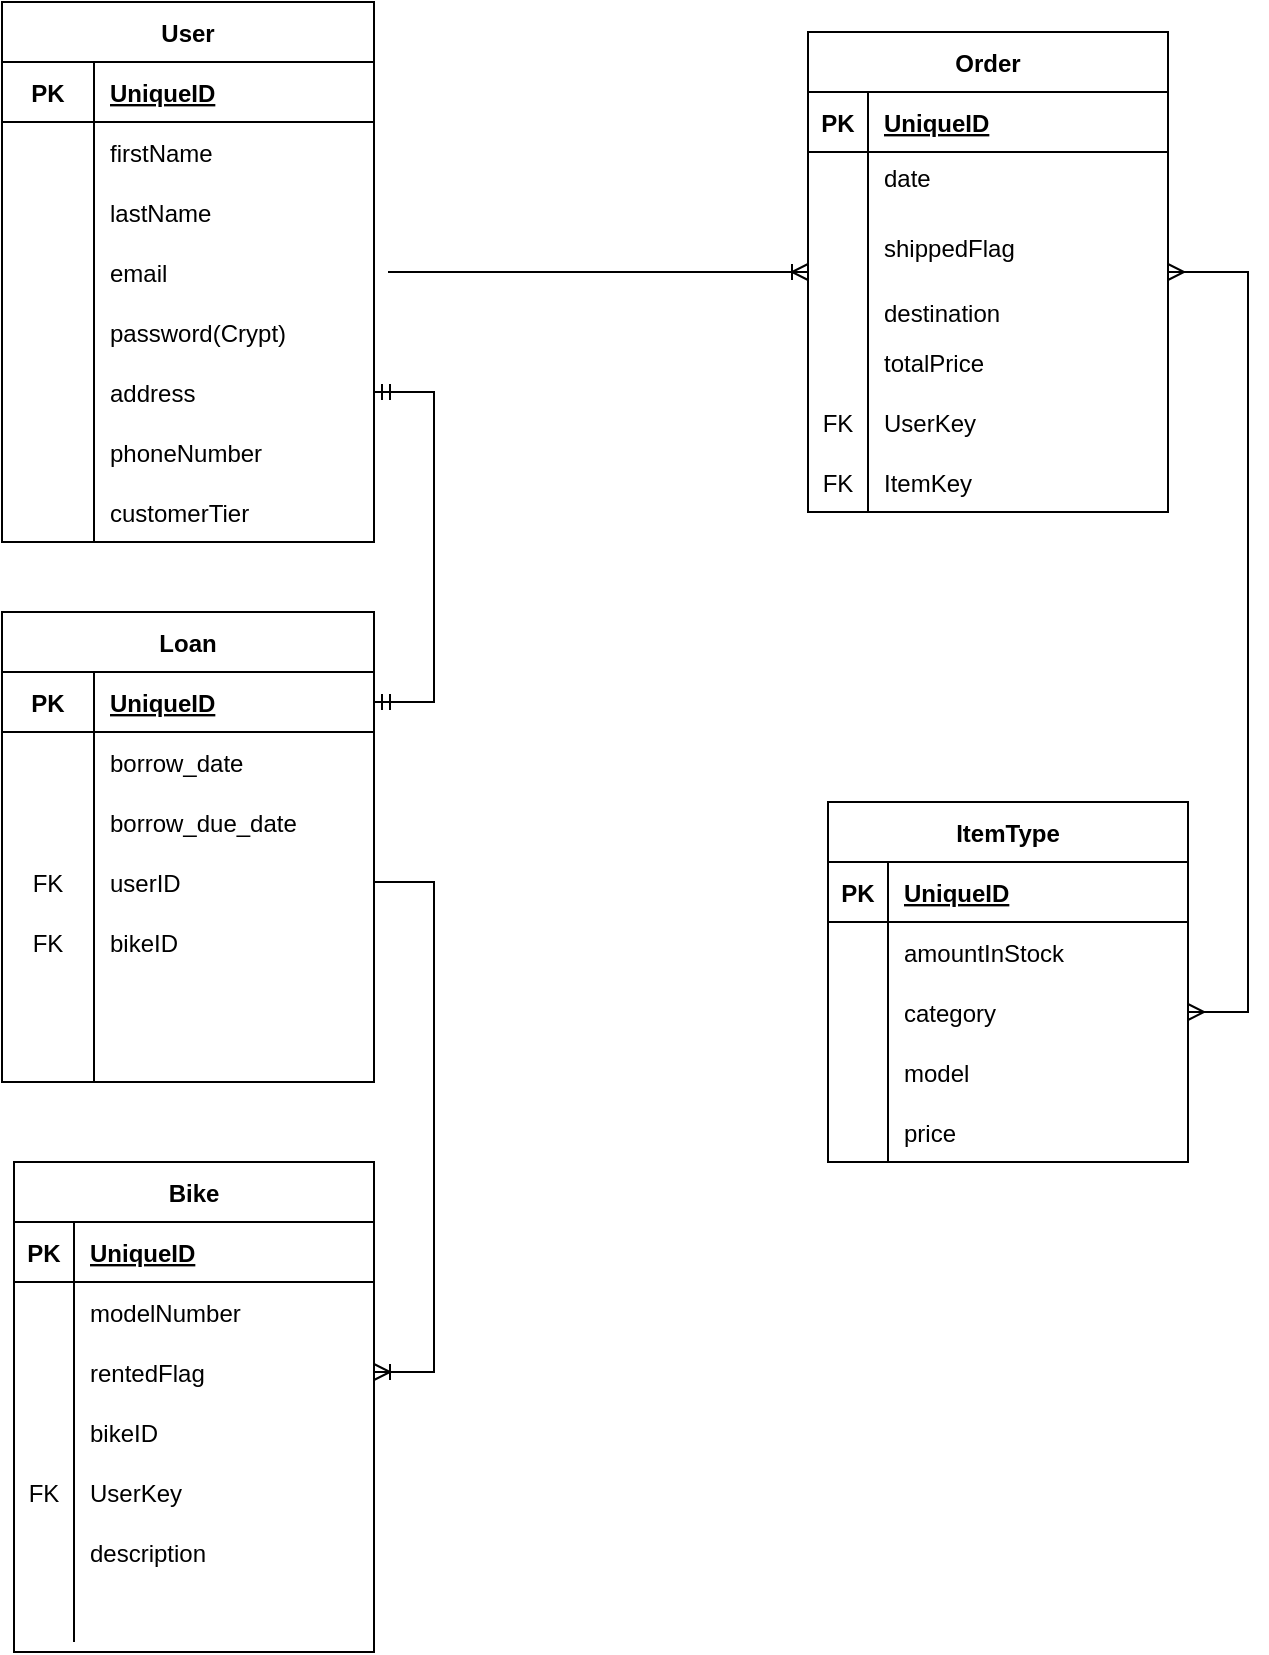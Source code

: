 <mxfile version="16.6.4" type="device"><diagram id="33WK5wye6txjiKUsfEw4" name="Page-1"><mxGraphModel dx="1422" dy="762" grid="1" gridSize="10" guides="1" tooltips="1" connect="1" arrows="1" fold="1" page="1" pageScale="1" pageWidth="827" pageHeight="1169" math="0" shadow="0"><root><mxCell id="0"/><mxCell id="1" parent="0"/><mxCell id="SazBtPD-QyZ3GOC0wFpc-6" value="User" style="shape=table;startSize=30;container=1;collapsible=1;childLayout=tableLayout;fixedRows=1;rowLines=0;fontStyle=1;align=center;resizeLast=1;" parent="1" vertex="1"><mxGeometry x="67" y="40" width="186" height="270" as="geometry"/></mxCell><mxCell id="SazBtPD-QyZ3GOC0wFpc-7" value="" style="shape=tableRow;horizontal=0;startSize=0;swimlaneHead=0;swimlaneBody=0;fillColor=none;collapsible=0;dropTarget=0;points=[[0,0.5],[1,0.5]];portConstraint=eastwest;top=0;left=0;right=0;bottom=1;" parent="SazBtPD-QyZ3GOC0wFpc-6" vertex="1"><mxGeometry y="30" width="186" height="30" as="geometry"/></mxCell><mxCell id="SazBtPD-QyZ3GOC0wFpc-8" value="PK" style="shape=partialRectangle;connectable=0;fillColor=none;top=0;left=0;bottom=0;right=0;fontStyle=1;overflow=hidden;" parent="SazBtPD-QyZ3GOC0wFpc-7" vertex="1"><mxGeometry width="46" height="30" as="geometry"><mxRectangle width="46" height="30" as="alternateBounds"/></mxGeometry></mxCell><mxCell id="SazBtPD-QyZ3GOC0wFpc-9" value="UniqueID" style="shape=partialRectangle;connectable=0;fillColor=none;top=0;left=0;bottom=0;right=0;align=left;spacingLeft=6;fontStyle=5;overflow=hidden;" parent="SazBtPD-QyZ3GOC0wFpc-7" vertex="1"><mxGeometry x="46" width="140" height="30" as="geometry"><mxRectangle width="140" height="30" as="alternateBounds"/></mxGeometry></mxCell><mxCell id="SazBtPD-QyZ3GOC0wFpc-10" value="" style="shape=tableRow;horizontal=0;startSize=0;swimlaneHead=0;swimlaneBody=0;fillColor=none;collapsible=0;dropTarget=0;points=[[0,0.5],[1,0.5]];portConstraint=eastwest;top=0;left=0;right=0;bottom=0;" parent="SazBtPD-QyZ3GOC0wFpc-6" vertex="1"><mxGeometry y="60" width="186" height="30" as="geometry"/></mxCell><mxCell id="SazBtPD-QyZ3GOC0wFpc-11" value="" style="shape=partialRectangle;connectable=0;fillColor=none;top=0;left=0;bottom=0;right=0;editable=1;overflow=hidden;" parent="SazBtPD-QyZ3GOC0wFpc-10" vertex="1"><mxGeometry width="46" height="30" as="geometry"><mxRectangle width="46" height="30" as="alternateBounds"/></mxGeometry></mxCell><mxCell id="SazBtPD-QyZ3GOC0wFpc-12" value="firstName" style="shape=partialRectangle;connectable=0;fillColor=none;top=0;left=0;bottom=0;right=0;align=left;spacingLeft=6;overflow=hidden;" parent="SazBtPD-QyZ3GOC0wFpc-10" vertex="1"><mxGeometry x="46" width="140" height="30" as="geometry"><mxRectangle width="140" height="30" as="alternateBounds"/></mxGeometry></mxCell><mxCell id="SazBtPD-QyZ3GOC0wFpc-122" value="" style="shape=tableRow;horizontal=0;startSize=0;swimlaneHead=0;swimlaneBody=0;fillColor=none;collapsible=0;dropTarget=0;points=[[0,0.5],[1,0.5]];portConstraint=eastwest;top=0;left=0;right=0;bottom=0;" parent="SazBtPD-QyZ3GOC0wFpc-6" vertex="1"><mxGeometry y="90" width="186" height="30" as="geometry"/></mxCell><mxCell id="SazBtPD-QyZ3GOC0wFpc-123" value="" style="shape=partialRectangle;connectable=0;fillColor=none;top=0;left=0;bottom=0;right=0;editable=1;overflow=hidden;" parent="SazBtPD-QyZ3GOC0wFpc-122" vertex="1"><mxGeometry width="46" height="30" as="geometry"><mxRectangle width="46" height="30" as="alternateBounds"/></mxGeometry></mxCell><mxCell id="SazBtPD-QyZ3GOC0wFpc-124" value="lastName" style="shape=partialRectangle;connectable=0;fillColor=none;top=0;left=0;bottom=0;right=0;align=left;spacingLeft=6;overflow=hidden;" parent="SazBtPD-QyZ3GOC0wFpc-122" vertex="1"><mxGeometry x="46" width="140" height="30" as="geometry"><mxRectangle width="140" height="30" as="alternateBounds"/></mxGeometry></mxCell><mxCell id="SazBtPD-QyZ3GOC0wFpc-126" value="" style="shape=tableRow;horizontal=0;startSize=0;swimlaneHead=0;swimlaneBody=0;fillColor=none;collapsible=0;dropTarget=0;points=[[0,0.5],[1,0.5]];portConstraint=eastwest;top=0;left=0;right=0;bottom=0;" parent="SazBtPD-QyZ3GOC0wFpc-6" vertex="1"><mxGeometry y="120" width="186" height="30" as="geometry"/></mxCell><mxCell id="SazBtPD-QyZ3GOC0wFpc-127" value="" style="shape=partialRectangle;connectable=0;fillColor=none;top=0;left=0;bottom=0;right=0;editable=1;overflow=hidden;" parent="SazBtPD-QyZ3GOC0wFpc-126" vertex="1"><mxGeometry width="46" height="30" as="geometry"><mxRectangle width="46" height="30" as="alternateBounds"/></mxGeometry></mxCell><mxCell id="SazBtPD-QyZ3GOC0wFpc-128" value="email" style="shape=partialRectangle;connectable=0;fillColor=none;top=0;left=0;bottom=0;right=0;align=left;spacingLeft=6;overflow=hidden;" parent="SazBtPD-QyZ3GOC0wFpc-126" vertex="1"><mxGeometry x="46" width="140" height="30" as="geometry"><mxRectangle width="140" height="30" as="alternateBounds"/></mxGeometry></mxCell><mxCell id="SazBtPD-QyZ3GOC0wFpc-130" value="" style="shape=tableRow;horizontal=0;startSize=0;swimlaneHead=0;swimlaneBody=0;fillColor=none;collapsible=0;dropTarget=0;points=[[0,0.5],[1,0.5]];portConstraint=eastwest;top=0;left=0;right=0;bottom=0;" parent="SazBtPD-QyZ3GOC0wFpc-6" vertex="1"><mxGeometry y="150" width="186" height="30" as="geometry"/></mxCell><mxCell id="SazBtPD-QyZ3GOC0wFpc-131" value="" style="shape=partialRectangle;connectable=0;fillColor=none;top=0;left=0;bottom=0;right=0;editable=1;overflow=hidden;" parent="SazBtPD-QyZ3GOC0wFpc-130" vertex="1"><mxGeometry width="46" height="30" as="geometry"><mxRectangle width="46" height="30" as="alternateBounds"/></mxGeometry></mxCell><mxCell id="SazBtPD-QyZ3GOC0wFpc-132" value="password(Crypt)" style="shape=partialRectangle;connectable=0;fillColor=none;top=0;left=0;bottom=0;right=0;align=left;spacingLeft=6;overflow=hidden;" parent="SazBtPD-QyZ3GOC0wFpc-130" vertex="1"><mxGeometry x="46" width="140" height="30" as="geometry"><mxRectangle width="140" height="30" as="alternateBounds"/></mxGeometry></mxCell><mxCell id="SazBtPD-QyZ3GOC0wFpc-134" value="" style="shape=tableRow;horizontal=0;startSize=0;swimlaneHead=0;swimlaneBody=0;fillColor=none;collapsible=0;dropTarget=0;points=[[0,0.5],[1,0.5]];portConstraint=eastwest;top=0;left=0;right=0;bottom=0;" parent="SazBtPD-QyZ3GOC0wFpc-6" vertex="1"><mxGeometry y="180" width="186" height="30" as="geometry"/></mxCell><mxCell id="SazBtPD-QyZ3GOC0wFpc-135" value="" style="shape=partialRectangle;connectable=0;fillColor=none;top=0;left=0;bottom=0;right=0;editable=1;overflow=hidden;" parent="SazBtPD-QyZ3GOC0wFpc-134" vertex="1"><mxGeometry width="46" height="30" as="geometry"><mxRectangle width="46" height="30" as="alternateBounds"/></mxGeometry></mxCell><mxCell id="SazBtPD-QyZ3GOC0wFpc-136" value="address" style="shape=partialRectangle;connectable=0;fillColor=none;top=0;left=0;bottom=0;right=0;align=left;spacingLeft=6;overflow=hidden;" parent="SazBtPD-QyZ3GOC0wFpc-134" vertex="1"><mxGeometry x="46" width="140" height="30" as="geometry"><mxRectangle width="140" height="30" as="alternateBounds"/></mxGeometry></mxCell><mxCell id="SazBtPD-QyZ3GOC0wFpc-138" value="" style="shape=tableRow;horizontal=0;startSize=0;swimlaneHead=0;swimlaneBody=0;fillColor=none;collapsible=0;dropTarget=0;points=[[0,0.5],[1,0.5]];portConstraint=eastwest;top=0;left=0;right=0;bottom=0;" parent="SazBtPD-QyZ3GOC0wFpc-6" vertex="1"><mxGeometry y="210" width="186" height="30" as="geometry"/></mxCell><mxCell id="SazBtPD-QyZ3GOC0wFpc-139" value="" style="shape=partialRectangle;connectable=0;fillColor=none;top=0;left=0;bottom=0;right=0;editable=1;overflow=hidden;" parent="SazBtPD-QyZ3GOC0wFpc-138" vertex="1"><mxGeometry width="46" height="30" as="geometry"><mxRectangle width="46" height="30" as="alternateBounds"/></mxGeometry></mxCell><mxCell id="SazBtPD-QyZ3GOC0wFpc-140" value="phoneNumber" style="shape=partialRectangle;connectable=0;fillColor=none;top=0;left=0;bottom=0;right=0;align=left;spacingLeft=6;overflow=hidden;" parent="SazBtPD-QyZ3GOC0wFpc-138" vertex="1"><mxGeometry x="46" width="140" height="30" as="geometry"><mxRectangle width="140" height="30" as="alternateBounds"/></mxGeometry></mxCell><mxCell id="SazBtPD-QyZ3GOC0wFpc-142" value="" style="shape=tableRow;horizontal=0;startSize=0;swimlaneHead=0;swimlaneBody=0;fillColor=none;collapsible=0;dropTarget=0;points=[[0,0.5],[1,0.5]];portConstraint=eastwest;top=0;left=0;right=0;bottom=0;" parent="SazBtPD-QyZ3GOC0wFpc-6" vertex="1"><mxGeometry y="240" width="186" height="30" as="geometry"/></mxCell><mxCell id="SazBtPD-QyZ3GOC0wFpc-143" value="" style="shape=partialRectangle;connectable=0;fillColor=none;top=0;left=0;bottom=0;right=0;editable=1;overflow=hidden;" parent="SazBtPD-QyZ3GOC0wFpc-142" vertex="1"><mxGeometry width="46" height="30" as="geometry"><mxRectangle width="46" height="30" as="alternateBounds"/></mxGeometry></mxCell><mxCell id="SazBtPD-QyZ3GOC0wFpc-144" value="customerTier" style="shape=partialRectangle;connectable=0;fillColor=none;top=0;left=0;bottom=0;right=0;align=left;spacingLeft=6;overflow=hidden;" parent="SazBtPD-QyZ3GOC0wFpc-142" vertex="1"><mxGeometry x="46" width="140" height="30" as="geometry"><mxRectangle width="140" height="30" as="alternateBounds"/></mxGeometry></mxCell><mxCell id="SazBtPD-QyZ3GOC0wFpc-20" value="" style="shape=tableRow;horizontal=0;startSize=0;swimlaneHead=0;swimlaneBody=0;fillColor=none;collapsible=0;dropTarget=0;points=[[0,0.5],[1,0.5]];portConstraint=eastwest;top=0;left=0;right=0;bottom=0;" parent="1" vertex="1"><mxGeometry x="321" y="250" width="186" height="40" as="geometry"/></mxCell><mxCell id="SazBtPD-QyZ3GOC0wFpc-21" value="" style="shape=partialRectangle;connectable=0;fillColor=none;top=0;left=0;bottom=0;right=0;editable=1;overflow=hidden;" parent="SazBtPD-QyZ3GOC0wFpc-20" vertex="1"><mxGeometry width="46" height="40" as="geometry"><mxRectangle width="46" height="40" as="alternateBounds"/></mxGeometry></mxCell><mxCell id="SazBtPD-QyZ3GOC0wFpc-28" value="Order" style="shape=table;startSize=30;container=1;collapsible=1;childLayout=tableLayout;fixedRows=1;rowLines=0;fontStyle=1;align=center;resizeLast=1;" parent="1" vertex="1"><mxGeometry x="470" y="55" width="180" height="240" as="geometry"/></mxCell><mxCell id="SazBtPD-QyZ3GOC0wFpc-29" value="" style="shape=tableRow;horizontal=0;startSize=0;swimlaneHead=0;swimlaneBody=0;fillColor=none;collapsible=0;dropTarget=0;points=[[0,0.5],[1,0.5]];portConstraint=eastwest;top=0;left=0;right=0;bottom=1;" parent="SazBtPD-QyZ3GOC0wFpc-28" vertex="1"><mxGeometry y="30" width="180" height="30" as="geometry"/></mxCell><mxCell id="SazBtPD-QyZ3GOC0wFpc-30" value="PK" style="shape=partialRectangle;connectable=0;fillColor=none;top=0;left=0;bottom=0;right=0;fontStyle=1;overflow=hidden;" parent="SazBtPD-QyZ3GOC0wFpc-29" vertex="1"><mxGeometry width="30" height="30" as="geometry"><mxRectangle width="30" height="30" as="alternateBounds"/></mxGeometry></mxCell><mxCell id="SazBtPD-QyZ3GOC0wFpc-31" value="UniqueID" style="shape=partialRectangle;connectable=0;fillColor=none;top=0;left=0;bottom=0;right=0;align=left;spacingLeft=6;fontStyle=5;overflow=hidden;" parent="SazBtPD-QyZ3GOC0wFpc-29" vertex="1"><mxGeometry x="30" width="150" height="30" as="geometry"><mxRectangle width="150" height="30" as="alternateBounds"/></mxGeometry></mxCell><mxCell id="SazBtPD-QyZ3GOC0wFpc-32" value="" style="shape=tableRow;horizontal=0;startSize=0;swimlaneHead=0;swimlaneBody=0;fillColor=none;collapsible=0;dropTarget=0;points=[[0,0.5],[1,0.5]];portConstraint=eastwest;top=0;left=0;right=0;bottom=0;" parent="SazBtPD-QyZ3GOC0wFpc-28" vertex="1"><mxGeometry y="60" width="180" height="25" as="geometry"/></mxCell><mxCell id="SazBtPD-QyZ3GOC0wFpc-33" value="" style="shape=partialRectangle;connectable=0;fillColor=none;top=0;left=0;bottom=0;right=0;editable=1;overflow=hidden;" parent="SazBtPD-QyZ3GOC0wFpc-32" vertex="1"><mxGeometry width="30" height="25" as="geometry"><mxRectangle width="30" height="25" as="alternateBounds"/></mxGeometry></mxCell><mxCell id="SazBtPD-QyZ3GOC0wFpc-34" value="date" style="shape=partialRectangle;connectable=0;fillColor=none;top=0;left=0;bottom=0;right=0;align=left;spacingLeft=6;overflow=hidden;" parent="SazBtPD-QyZ3GOC0wFpc-32" vertex="1"><mxGeometry x="30" width="150" height="25" as="geometry"><mxRectangle width="150" height="25" as="alternateBounds"/></mxGeometry></mxCell><mxCell id="SazBtPD-QyZ3GOC0wFpc-35" value="" style="shape=tableRow;horizontal=0;startSize=0;swimlaneHead=0;swimlaneBody=0;fillColor=none;collapsible=0;dropTarget=0;points=[[0,0.5],[1,0.5]];portConstraint=eastwest;top=0;left=0;right=0;bottom=0;" parent="SazBtPD-QyZ3GOC0wFpc-28" vertex="1"><mxGeometry y="85" width="180" height="45" as="geometry"/></mxCell><mxCell id="SazBtPD-QyZ3GOC0wFpc-36" value="" style="shape=partialRectangle;connectable=0;fillColor=none;top=0;left=0;bottom=0;right=0;editable=1;overflow=hidden;" parent="SazBtPD-QyZ3GOC0wFpc-35" vertex="1"><mxGeometry width="30" height="45" as="geometry"><mxRectangle width="30" height="45" as="alternateBounds"/></mxGeometry></mxCell><mxCell id="SazBtPD-QyZ3GOC0wFpc-37" value="shippedFlag" style="shape=partialRectangle;connectable=0;fillColor=none;top=0;left=0;bottom=0;right=0;align=left;spacingLeft=6;overflow=hidden;" parent="SazBtPD-QyZ3GOC0wFpc-35" vertex="1"><mxGeometry x="30" width="150" height="45" as="geometry"><mxRectangle width="150" height="45" as="alternateBounds"/></mxGeometry></mxCell><mxCell id="SazBtPD-QyZ3GOC0wFpc-38" value="" style="shape=tableRow;horizontal=0;startSize=0;swimlaneHead=0;swimlaneBody=0;fillColor=none;collapsible=0;dropTarget=0;points=[[0,0.5],[1,0.5]];portConstraint=eastwest;top=0;left=0;right=0;bottom=0;" parent="SazBtPD-QyZ3GOC0wFpc-28" vertex="1"><mxGeometry y="130" width="180" height="20" as="geometry"/></mxCell><mxCell id="SazBtPD-QyZ3GOC0wFpc-39" value="" style="shape=partialRectangle;connectable=0;fillColor=none;top=0;left=0;bottom=0;right=0;editable=1;overflow=hidden;" parent="SazBtPD-QyZ3GOC0wFpc-38" vertex="1"><mxGeometry width="30" height="20" as="geometry"><mxRectangle width="30" height="20" as="alternateBounds"/></mxGeometry></mxCell><mxCell id="SazBtPD-QyZ3GOC0wFpc-40" value="destination" style="shape=partialRectangle;connectable=0;fillColor=none;top=0;left=0;bottom=0;right=0;align=left;spacingLeft=6;overflow=hidden;" parent="SazBtPD-QyZ3GOC0wFpc-38" vertex="1"><mxGeometry x="30" width="150" height="20" as="geometry"><mxRectangle width="150" height="20" as="alternateBounds"/></mxGeometry></mxCell><mxCell id="SazBtPD-QyZ3GOC0wFpc-90" value="" style="shape=tableRow;horizontal=0;startSize=0;swimlaneHead=0;swimlaneBody=0;fillColor=none;collapsible=0;dropTarget=0;points=[[0,0.5],[1,0.5]];portConstraint=eastwest;top=0;left=0;right=0;bottom=0;" parent="SazBtPD-QyZ3GOC0wFpc-28" vertex="1"><mxGeometry y="150" width="180" height="30" as="geometry"/></mxCell><mxCell id="SazBtPD-QyZ3GOC0wFpc-91" value="" style="shape=partialRectangle;connectable=0;fillColor=none;top=0;left=0;bottom=0;right=0;editable=1;overflow=hidden;" parent="SazBtPD-QyZ3GOC0wFpc-90" vertex="1"><mxGeometry width="30" height="30" as="geometry"><mxRectangle width="30" height="30" as="alternateBounds"/></mxGeometry></mxCell><mxCell id="SazBtPD-QyZ3GOC0wFpc-92" value="totalPrice" style="shape=partialRectangle;connectable=0;fillColor=none;top=0;left=0;bottom=0;right=0;align=left;spacingLeft=6;overflow=hidden;" parent="SazBtPD-QyZ3GOC0wFpc-90" vertex="1"><mxGeometry x="30" width="150" height="30" as="geometry"><mxRectangle width="150" height="30" as="alternateBounds"/></mxGeometry></mxCell><mxCell id="SazBtPD-QyZ3GOC0wFpc-98" value="" style="shape=tableRow;horizontal=0;startSize=0;swimlaneHead=0;swimlaneBody=0;fillColor=none;collapsible=0;dropTarget=0;points=[[0,0.5],[1,0.5]];portConstraint=eastwest;top=0;left=0;right=0;bottom=0;" parent="SazBtPD-QyZ3GOC0wFpc-28" vertex="1"><mxGeometry y="180" width="180" height="30" as="geometry"/></mxCell><mxCell id="SazBtPD-QyZ3GOC0wFpc-99" value="FK" style="shape=partialRectangle;connectable=0;fillColor=none;top=0;left=0;bottom=0;right=0;fontStyle=0;overflow=hidden;" parent="SazBtPD-QyZ3GOC0wFpc-98" vertex="1"><mxGeometry width="30" height="30" as="geometry"><mxRectangle width="30" height="30" as="alternateBounds"/></mxGeometry></mxCell><mxCell id="SazBtPD-QyZ3GOC0wFpc-100" value="UserKey" style="shape=partialRectangle;connectable=0;fillColor=none;top=0;left=0;bottom=0;right=0;align=left;spacingLeft=6;fontStyle=0;overflow=hidden;" parent="SazBtPD-QyZ3GOC0wFpc-98" vertex="1"><mxGeometry x="30" width="150" height="30" as="geometry"><mxRectangle width="150" height="30" as="alternateBounds"/></mxGeometry></mxCell><mxCell id="SazBtPD-QyZ3GOC0wFpc-102" value="" style="shape=tableRow;horizontal=0;startSize=0;swimlaneHead=0;swimlaneBody=0;fillColor=none;collapsible=0;dropTarget=0;points=[[0,0.5],[1,0.5]];portConstraint=eastwest;top=0;left=0;right=0;bottom=0;" parent="SazBtPD-QyZ3GOC0wFpc-28" vertex="1"><mxGeometry y="210" width="180" height="30" as="geometry"/></mxCell><mxCell id="SazBtPD-QyZ3GOC0wFpc-103" value="FK" style="shape=partialRectangle;connectable=0;fillColor=none;top=0;left=0;bottom=0;right=0;fontStyle=0;overflow=hidden;" parent="SazBtPD-QyZ3GOC0wFpc-102" vertex="1"><mxGeometry width="30" height="30" as="geometry"><mxRectangle width="30" height="30" as="alternateBounds"/></mxGeometry></mxCell><mxCell id="SazBtPD-QyZ3GOC0wFpc-104" value="ItemKey" style="shape=partialRectangle;connectable=0;fillColor=none;top=0;left=0;bottom=0;right=0;align=left;spacingLeft=6;fontStyle=0;overflow=hidden;" parent="SazBtPD-QyZ3GOC0wFpc-102" vertex="1"><mxGeometry x="30" width="150" height="30" as="geometry"><mxRectangle width="150" height="30" as="alternateBounds"/></mxGeometry></mxCell><mxCell id="SazBtPD-QyZ3GOC0wFpc-41" value="Bike" style="shape=table;startSize=30;container=1;collapsible=1;childLayout=tableLayout;fixedRows=1;rowLines=0;fontStyle=1;align=center;resizeLast=1;" parent="1" vertex="1"><mxGeometry x="73" y="620" width="180" height="245" as="geometry"/></mxCell><mxCell id="SazBtPD-QyZ3GOC0wFpc-42" value="" style="shape=tableRow;horizontal=0;startSize=0;swimlaneHead=0;swimlaneBody=0;fillColor=none;collapsible=0;dropTarget=0;points=[[0,0.5],[1,0.5]];portConstraint=eastwest;top=0;left=0;right=0;bottom=1;" parent="SazBtPD-QyZ3GOC0wFpc-41" vertex="1"><mxGeometry y="30" width="180" height="30" as="geometry"/></mxCell><mxCell id="SazBtPD-QyZ3GOC0wFpc-43" value="PK" style="shape=partialRectangle;connectable=0;fillColor=none;top=0;left=0;bottom=0;right=0;fontStyle=1;overflow=hidden;" parent="SazBtPD-QyZ3GOC0wFpc-42" vertex="1"><mxGeometry width="30" height="30" as="geometry"><mxRectangle width="30" height="30" as="alternateBounds"/></mxGeometry></mxCell><mxCell id="SazBtPD-QyZ3GOC0wFpc-44" value="UniqueID" style="shape=partialRectangle;connectable=0;fillColor=none;top=0;left=0;bottom=0;right=0;align=left;spacingLeft=6;fontStyle=5;overflow=hidden;" parent="SazBtPD-QyZ3GOC0wFpc-42" vertex="1"><mxGeometry x="30" width="150" height="30" as="geometry"><mxRectangle width="150" height="30" as="alternateBounds"/></mxGeometry></mxCell><mxCell id="SazBtPD-QyZ3GOC0wFpc-45" value="" style="shape=tableRow;horizontal=0;startSize=0;swimlaneHead=0;swimlaneBody=0;fillColor=none;collapsible=0;dropTarget=0;points=[[0,0.5],[1,0.5]];portConstraint=eastwest;top=0;left=0;right=0;bottom=0;" parent="SazBtPD-QyZ3GOC0wFpc-41" vertex="1"><mxGeometry y="60" width="180" height="30" as="geometry"/></mxCell><mxCell id="SazBtPD-QyZ3GOC0wFpc-46" value="" style="shape=partialRectangle;connectable=0;fillColor=none;top=0;left=0;bottom=0;right=0;editable=1;overflow=hidden;" parent="SazBtPD-QyZ3GOC0wFpc-45" vertex="1"><mxGeometry width="30" height="30" as="geometry"><mxRectangle width="30" height="30" as="alternateBounds"/></mxGeometry></mxCell><mxCell id="SazBtPD-QyZ3GOC0wFpc-47" value="modelNumber" style="shape=partialRectangle;connectable=0;fillColor=none;top=0;left=0;bottom=0;right=0;align=left;spacingLeft=6;overflow=hidden;" parent="SazBtPD-QyZ3GOC0wFpc-45" vertex="1"><mxGeometry x="30" width="150" height="30" as="geometry"><mxRectangle width="150" height="30" as="alternateBounds"/></mxGeometry></mxCell><mxCell id="SazBtPD-QyZ3GOC0wFpc-48" value="" style="shape=tableRow;horizontal=0;startSize=0;swimlaneHead=0;swimlaneBody=0;fillColor=none;collapsible=0;dropTarget=0;points=[[0,0.5],[1,0.5]];portConstraint=eastwest;top=0;left=0;right=0;bottom=0;" parent="SazBtPD-QyZ3GOC0wFpc-41" vertex="1"><mxGeometry y="90" width="180" height="30" as="geometry"/></mxCell><mxCell id="SazBtPD-QyZ3GOC0wFpc-49" value="" style="shape=partialRectangle;connectable=0;fillColor=none;top=0;left=0;bottom=0;right=0;editable=1;overflow=hidden;" parent="SazBtPD-QyZ3GOC0wFpc-48" vertex="1"><mxGeometry width="30" height="30" as="geometry"><mxRectangle width="30" height="30" as="alternateBounds"/></mxGeometry></mxCell><mxCell id="SazBtPD-QyZ3GOC0wFpc-50" value="rentedFlag" style="shape=partialRectangle;connectable=0;fillColor=none;top=0;left=0;bottom=0;right=0;align=left;spacingLeft=6;overflow=hidden;" parent="SazBtPD-QyZ3GOC0wFpc-48" vertex="1"><mxGeometry x="30" width="150" height="30" as="geometry"><mxRectangle width="150" height="30" as="alternateBounds"/></mxGeometry></mxCell><mxCell id="SazBtPD-QyZ3GOC0wFpc-118" value="" style="shape=tableRow;horizontal=0;startSize=0;swimlaneHead=0;swimlaneBody=0;fillColor=none;collapsible=0;dropTarget=0;points=[[0,0.5],[1,0.5]];portConstraint=eastwest;top=0;left=0;right=0;bottom=0;" parent="SazBtPD-QyZ3GOC0wFpc-41" vertex="1"><mxGeometry y="120" width="180" height="30" as="geometry"/></mxCell><mxCell id="SazBtPD-QyZ3GOC0wFpc-119" value="" style="shape=partialRectangle;connectable=0;fillColor=none;top=0;left=0;bottom=0;right=0;editable=1;overflow=hidden;" parent="SazBtPD-QyZ3GOC0wFpc-118" vertex="1"><mxGeometry width="30" height="30" as="geometry"><mxRectangle width="30" height="30" as="alternateBounds"/></mxGeometry></mxCell><mxCell id="SazBtPD-QyZ3GOC0wFpc-120" value="bikeID" style="shape=partialRectangle;connectable=0;fillColor=none;top=0;left=0;bottom=0;right=0;align=left;spacingLeft=6;overflow=hidden;" parent="SazBtPD-QyZ3GOC0wFpc-118" vertex="1"><mxGeometry x="30" width="150" height="30" as="geometry"><mxRectangle width="150" height="30" as="alternateBounds"/></mxGeometry></mxCell><mxCell id="SazBtPD-QyZ3GOC0wFpc-110" value="" style="shape=tableRow;horizontal=0;startSize=0;swimlaneHead=0;swimlaneBody=0;fillColor=none;collapsible=0;dropTarget=0;points=[[0,0.5],[1,0.5]];portConstraint=eastwest;top=0;left=0;right=0;bottom=0;" parent="SazBtPD-QyZ3GOC0wFpc-41" vertex="1"><mxGeometry y="150" width="180" height="30" as="geometry"/></mxCell><mxCell id="SazBtPD-QyZ3GOC0wFpc-111" value="FK" style="shape=partialRectangle;connectable=0;fillColor=none;top=0;left=0;bottom=0;right=0;fontStyle=0;overflow=hidden;" parent="SazBtPD-QyZ3GOC0wFpc-110" vertex="1"><mxGeometry width="30" height="30" as="geometry"><mxRectangle width="30" height="30" as="alternateBounds"/></mxGeometry></mxCell><mxCell id="SazBtPD-QyZ3GOC0wFpc-112" value="UserKey" style="shape=partialRectangle;connectable=0;fillColor=none;top=0;left=0;bottom=0;right=0;align=left;spacingLeft=6;fontStyle=0;overflow=hidden;" parent="SazBtPD-QyZ3GOC0wFpc-110" vertex="1"><mxGeometry x="30" width="150" height="30" as="geometry"><mxRectangle width="150" height="30" as="alternateBounds"/></mxGeometry></mxCell><mxCell id="SazBtPD-QyZ3GOC0wFpc-51" value="" style="shape=tableRow;horizontal=0;startSize=0;swimlaneHead=0;swimlaneBody=0;fillColor=none;collapsible=0;dropTarget=0;points=[[0,0.5],[1,0.5]];portConstraint=eastwest;top=0;left=0;right=0;bottom=0;" parent="SazBtPD-QyZ3GOC0wFpc-41" vertex="1"><mxGeometry y="180" width="180" height="30" as="geometry"/></mxCell><mxCell id="SazBtPD-QyZ3GOC0wFpc-52" value="" style="shape=partialRectangle;connectable=0;fillColor=none;top=0;left=0;bottom=0;right=0;editable=1;overflow=hidden;" parent="SazBtPD-QyZ3GOC0wFpc-51" vertex="1"><mxGeometry width="30" height="30" as="geometry"><mxRectangle width="30" height="30" as="alternateBounds"/></mxGeometry></mxCell><mxCell id="SazBtPD-QyZ3GOC0wFpc-53" value="description" style="shape=partialRectangle;connectable=0;fillColor=none;top=0;left=0;bottom=0;right=0;align=left;spacingLeft=6;overflow=hidden;" parent="SazBtPD-QyZ3GOC0wFpc-51" vertex="1"><mxGeometry x="30" width="150" height="30" as="geometry"><mxRectangle width="150" height="30" as="alternateBounds"/></mxGeometry></mxCell><mxCell id="SazBtPD-QyZ3GOC0wFpc-106" value="" style="shape=tableRow;horizontal=0;startSize=0;swimlaneHead=0;swimlaneBody=0;fillColor=none;collapsible=0;dropTarget=0;points=[[0,0.5],[1,0.5]];portConstraint=eastwest;top=0;left=0;right=0;bottom=0;" parent="SazBtPD-QyZ3GOC0wFpc-41" vertex="1"><mxGeometry y="210" width="180" height="30" as="geometry"/></mxCell><mxCell id="SazBtPD-QyZ3GOC0wFpc-107" value="" style="shape=partialRectangle;connectable=0;fillColor=none;top=0;left=0;bottom=0;right=0;editable=1;overflow=hidden;" parent="SazBtPD-QyZ3GOC0wFpc-106" vertex="1"><mxGeometry width="30" height="30" as="geometry"><mxRectangle width="30" height="30" as="alternateBounds"/></mxGeometry></mxCell><mxCell id="SazBtPD-QyZ3GOC0wFpc-108" value="" style="shape=partialRectangle;connectable=0;fillColor=none;top=0;left=0;bottom=0;right=0;align=left;spacingLeft=6;overflow=hidden;" parent="SazBtPD-QyZ3GOC0wFpc-106" vertex="1"><mxGeometry x="30" width="150" height="30" as="geometry"><mxRectangle width="150" height="30" as="alternateBounds"/></mxGeometry></mxCell><mxCell id="SazBtPD-QyZ3GOC0wFpc-54" value="ItemType" style="shape=table;startSize=30;container=1;collapsible=1;childLayout=tableLayout;fixedRows=1;rowLines=0;fontStyle=1;align=center;resizeLast=1;" parent="1" vertex="1"><mxGeometry x="480" y="440" width="180" height="180" as="geometry"/></mxCell><mxCell id="SazBtPD-QyZ3GOC0wFpc-55" value="" style="shape=tableRow;horizontal=0;startSize=0;swimlaneHead=0;swimlaneBody=0;fillColor=none;collapsible=0;dropTarget=0;points=[[0,0.5],[1,0.5]];portConstraint=eastwest;top=0;left=0;right=0;bottom=1;" parent="SazBtPD-QyZ3GOC0wFpc-54" vertex="1"><mxGeometry y="30" width="180" height="30" as="geometry"/></mxCell><mxCell id="SazBtPD-QyZ3GOC0wFpc-56" value="PK" style="shape=partialRectangle;connectable=0;fillColor=none;top=0;left=0;bottom=0;right=0;fontStyle=1;overflow=hidden;" parent="SazBtPD-QyZ3GOC0wFpc-55" vertex="1"><mxGeometry width="30" height="30" as="geometry"><mxRectangle width="30" height="30" as="alternateBounds"/></mxGeometry></mxCell><mxCell id="SazBtPD-QyZ3GOC0wFpc-57" value="UniqueID" style="shape=partialRectangle;connectable=0;fillColor=none;top=0;left=0;bottom=0;right=0;align=left;spacingLeft=6;fontStyle=5;overflow=hidden;" parent="SazBtPD-QyZ3GOC0wFpc-55" vertex="1"><mxGeometry x="30" width="150" height="30" as="geometry"><mxRectangle width="150" height="30" as="alternateBounds"/></mxGeometry></mxCell><mxCell id="SazBtPD-QyZ3GOC0wFpc-58" value="" style="shape=tableRow;horizontal=0;startSize=0;swimlaneHead=0;swimlaneBody=0;fillColor=none;collapsible=0;dropTarget=0;points=[[0,0.5],[1,0.5]];portConstraint=eastwest;top=0;left=0;right=0;bottom=0;" parent="SazBtPD-QyZ3GOC0wFpc-54" vertex="1"><mxGeometry y="60" width="180" height="30" as="geometry"/></mxCell><mxCell id="SazBtPD-QyZ3GOC0wFpc-59" value="" style="shape=partialRectangle;connectable=0;fillColor=none;top=0;left=0;bottom=0;right=0;editable=1;overflow=hidden;" parent="SazBtPD-QyZ3GOC0wFpc-58" vertex="1"><mxGeometry width="30" height="30" as="geometry"><mxRectangle width="30" height="30" as="alternateBounds"/></mxGeometry></mxCell><mxCell id="SazBtPD-QyZ3GOC0wFpc-60" value="amountInStock" style="shape=partialRectangle;connectable=0;fillColor=none;top=0;left=0;bottom=0;right=0;align=left;spacingLeft=6;overflow=hidden;" parent="SazBtPD-QyZ3GOC0wFpc-58" vertex="1"><mxGeometry x="30" width="150" height="30" as="geometry"><mxRectangle width="150" height="30" as="alternateBounds"/></mxGeometry></mxCell><mxCell id="SazBtPD-QyZ3GOC0wFpc-61" value="" style="shape=tableRow;horizontal=0;startSize=0;swimlaneHead=0;swimlaneBody=0;fillColor=none;collapsible=0;dropTarget=0;points=[[0,0.5],[1,0.5]];portConstraint=eastwest;top=0;left=0;right=0;bottom=0;" parent="SazBtPD-QyZ3GOC0wFpc-54" vertex="1"><mxGeometry y="90" width="180" height="30" as="geometry"/></mxCell><mxCell id="SazBtPD-QyZ3GOC0wFpc-62" value="" style="shape=partialRectangle;connectable=0;fillColor=none;top=0;left=0;bottom=0;right=0;editable=1;overflow=hidden;" parent="SazBtPD-QyZ3GOC0wFpc-61" vertex="1"><mxGeometry width="30" height="30" as="geometry"><mxRectangle width="30" height="30" as="alternateBounds"/></mxGeometry></mxCell><mxCell id="SazBtPD-QyZ3GOC0wFpc-63" value="category" style="shape=partialRectangle;connectable=0;fillColor=none;top=0;left=0;bottom=0;right=0;align=left;spacingLeft=6;overflow=hidden;" parent="SazBtPD-QyZ3GOC0wFpc-61" vertex="1"><mxGeometry x="30" width="150" height="30" as="geometry"><mxRectangle width="150" height="30" as="alternateBounds"/></mxGeometry></mxCell><mxCell id="SazBtPD-QyZ3GOC0wFpc-64" value="" style="shape=tableRow;horizontal=0;startSize=0;swimlaneHead=0;swimlaneBody=0;fillColor=none;collapsible=0;dropTarget=0;points=[[0,0.5],[1,0.5]];portConstraint=eastwest;top=0;left=0;right=0;bottom=0;" parent="SazBtPD-QyZ3GOC0wFpc-54" vertex="1"><mxGeometry y="120" width="180" height="30" as="geometry"/></mxCell><mxCell id="SazBtPD-QyZ3GOC0wFpc-65" value="" style="shape=partialRectangle;connectable=0;fillColor=none;top=0;left=0;bottom=0;right=0;editable=1;overflow=hidden;" parent="SazBtPD-QyZ3GOC0wFpc-64" vertex="1"><mxGeometry width="30" height="30" as="geometry"><mxRectangle width="30" height="30" as="alternateBounds"/></mxGeometry></mxCell><mxCell id="SazBtPD-QyZ3GOC0wFpc-66" value="model" style="shape=partialRectangle;connectable=0;fillColor=none;top=0;left=0;bottom=0;right=0;align=left;spacingLeft=6;overflow=hidden;" parent="SazBtPD-QyZ3GOC0wFpc-64" vertex="1"><mxGeometry x="30" width="150" height="30" as="geometry"><mxRectangle width="150" height="30" as="alternateBounds"/></mxGeometry></mxCell><mxCell id="SazBtPD-QyZ3GOC0wFpc-94" value="" style="shape=tableRow;horizontal=0;startSize=0;swimlaneHead=0;swimlaneBody=0;fillColor=none;collapsible=0;dropTarget=0;points=[[0,0.5],[1,0.5]];portConstraint=eastwest;top=0;left=0;right=0;bottom=0;" parent="SazBtPD-QyZ3GOC0wFpc-54" vertex="1"><mxGeometry y="150" width="180" height="30" as="geometry"/></mxCell><mxCell id="SazBtPD-QyZ3GOC0wFpc-95" value="" style="shape=partialRectangle;connectable=0;fillColor=none;top=0;left=0;bottom=0;right=0;editable=1;overflow=hidden;" parent="SazBtPD-QyZ3GOC0wFpc-94" vertex="1"><mxGeometry width="30" height="30" as="geometry"><mxRectangle width="30" height="30" as="alternateBounds"/></mxGeometry></mxCell><mxCell id="SazBtPD-QyZ3GOC0wFpc-96" value="price" style="shape=partialRectangle;connectable=0;fillColor=none;top=0;left=0;bottom=0;right=0;align=left;spacingLeft=6;overflow=hidden;" parent="SazBtPD-QyZ3GOC0wFpc-94" vertex="1"><mxGeometry x="30" width="150" height="30" as="geometry"><mxRectangle width="150" height="30" as="alternateBounds"/></mxGeometry></mxCell><mxCell id="SazBtPD-QyZ3GOC0wFpc-146" value="" style="edgeStyle=entityRelationEdgeStyle;fontSize=12;html=1;endArrow=ERmany;startArrow=ERmany;rounded=0;" parent="1" target="SazBtPD-QyZ3GOC0wFpc-28" edge="1"><mxGeometry width="100" height="100" relative="1" as="geometry"><mxPoint x="660" y="545" as="sourcePoint"/><mxPoint x="590" y="320" as="targetPoint"/></mxGeometry></mxCell><mxCell id="SazBtPD-QyZ3GOC0wFpc-147" value="" style="edgeStyle=entityRelationEdgeStyle;fontSize=12;html=1;endArrow=ERoneToMany;rounded=0;" parent="1" target="SazBtPD-QyZ3GOC0wFpc-28" edge="1"><mxGeometry width="100" height="100" relative="1" as="geometry"><mxPoint x="260" y="175" as="sourcePoint"/><mxPoint x="413" y="130" as="targetPoint"/></mxGeometry></mxCell><mxCell id="SazBtPD-QyZ3GOC0wFpc-148" value="" style="edgeStyle=entityRelationEdgeStyle;fontSize=12;html=1;endArrow=ERmandOne;startArrow=ERmandOne;rounded=0;exitX=1;exitY=0.5;exitDx=0;exitDy=0;" parent="1" source="ZfqAwRX-lscupAH1HJqc-8" target="SazBtPD-QyZ3GOC0wFpc-134" edge="1"><mxGeometry width="100" height="100" relative="1" as="geometry"><mxPoint x="110" y="420" as="sourcePoint"/><mxPoint x="310" y="270" as="targetPoint"/></mxGeometry></mxCell><mxCell id="ZfqAwRX-lscupAH1HJqc-7" value="Loan" style="shape=table;startSize=30;container=1;collapsible=1;childLayout=tableLayout;fixedRows=1;rowLines=0;fontStyle=1;align=center;resizeLast=1;" vertex="1" parent="1"><mxGeometry x="67" y="345" width="186" height="235" as="geometry"/></mxCell><mxCell id="ZfqAwRX-lscupAH1HJqc-8" value="" style="shape=tableRow;horizontal=0;startSize=0;swimlaneHead=0;swimlaneBody=0;fillColor=none;collapsible=0;dropTarget=0;points=[[0,0.5],[1,0.5]];portConstraint=eastwest;top=0;left=0;right=0;bottom=1;" vertex="1" parent="ZfqAwRX-lscupAH1HJqc-7"><mxGeometry y="30" width="186" height="30" as="geometry"/></mxCell><mxCell id="ZfqAwRX-lscupAH1HJqc-9" value="PK" style="shape=partialRectangle;connectable=0;fillColor=none;top=0;left=0;bottom=0;right=0;fontStyle=1;overflow=hidden;" vertex="1" parent="ZfqAwRX-lscupAH1HJqc-8"><mxGeometry width="46" height="30" as="geometry"><mxRectangle width="46" height="30" as="alternateBounds"/></mxGeometry></mxCell><mxCell id="ZfqAwRX-lscupAH1HJqc-10" value="UniqueID" style="shape=partialRectangle;connectable=0;fillColor=none;top=0;left=0;bottom=0;right=0;align=left;spacingLeft=6;fontStyle=5;overflow=hidden;" vertex="1" parent="ZfqAwRX-lscupAH1HJqc-8"><mxGeometry x="46" width="140" height="30" as="geometry"><mxRectangle width="140" height="30" as="alternateBounds"/></mxGeometry></mxCell><mxCell id="ZfqAwRX-lscupAH1HJqc-11" value="" style="shape=tableRow;horizontal=0;startSize=0;swimlaneHead=0;swimlaneBody=0;fillColor=none;collapsible=0;dropTarget=0;points=[[0,0.5],[1,0.5]];portConstraint=eastwest;top=0;left=0;right=0;bottom=0;" vertex="1" parent="ZfqAwRX-lscupAH1HJqc-7"><mxGeometry y="60" width="186" height="30" as="geometry"/></mxCell><mxCell id="ZfqAwRX-lscupAH1HJqc-12" value="" style="shape=partialRectangle;connectable=0;fillColor=none;top=0;left=0;bottom=0;right=0;editable=1;overflow=hidden;" vertex="1" parent="ZfqAwRX-lscupAH1HJqc-11"><mxGeometry width="46" height="30" as="geometry"><mxRectangle width="46" height="30" as="alternateBounds"/></mxGeometry></mxCell><mxCell id="ZfqAwRX-lscupAH1HJqc-13" value="borrow_date" style="shape=partialRectangle;connectable=0;fillColor=none;top=0;left=0;bottom=0;right=0;align=left;spacingLeft=6;overflow=hidden;" vertex="1" parent="ZfqAwRX-lscupAH1HJqc-11"><mxGeometry x="46" width="140" height="30" as="geometry"><mxRectangle width="140" height="30" as="alternateBounds"/></mxGeometry></mxCell><mxCell id="ZfqAwRX-lscupAH1HJqc-14" value="" style="shape=tableRow;horizontal=0;startSize=0;swimlaneHead=0;swimlaneBody=0;fillColor=none;collapsible=0;dropTarget=0;points=[[0,0.5],[1,0.5]];portConstraint=eastwest;top=0;left=0;right=0;bottom=0;" vertex="1" parent="ZfqAwRX-lscupAH1HJqc-7"><mxGeometry y="90" width="186" height="30" as="geometry"/></mxCell><mxCell id="ZfqAwRX-lscupAH1HJqc-15" value="" style="shape=partialRectangle;connectable=0;fillColor=none;top=0;left=0;bottom=0;right=0;editable=1;overflow=hidden;" vertex="1" parent="ZfqAwRX-lscupAH1HJqc-14"><mxGeometry width="46" height="30" as="geometry"><mxRectangle width="46" height="30" as="alternateBounds"/></mxGeometry></mxCell><mxCell id="ZfqAwRX-lscupAH1HJqc-16" value="borrow_due_date" style="shape=partialRectangle;connectable=0;fillColor=none;top=0;left=0;bottom=0;right=0;align=left;spacingLeft=6;overflow=hidden;" vertex="1" parent="ZfqAwRX-lscupAH1HJqc-14"><mxGeometry x="46" width="140" height="30" as="geometry"><mxRectangle width="140" height="30" as="alternateBounds"/></mxGeometry></mxCell><mxCell id="ZfqAwRX-lscupAH1HJqc-17" value="" style="shape=tableRow;horizontal=0;startSize=0;swimlaneHead=0;swimlaneBody=0;fillColor=none;collapsible=0;dropTarget=0;points=[[0,0.5],[1,0.5]];portConstraint=eastwest;top=0;left=0;right=0;bottom=0;" vertex="1" parent="ZfqAwRX-lscupAH1HJqc-7"><mxGeometry y="120" width="186" height="30" as="geometry"/></mxCell><mxCell id="ZfqAwRX-lscupAH1HJqc-18" value="FK" style="shape=partialRectangle;connectable=0;fillColor=none;top=0;left=0;bottom=0;right=0;editable=1;overflow=hidden;" vertex="1" parent="ZfqAwRX-lscupAH1HJqc-17"><mxGeometry width="46" height="30" as="geometry"><mxRectangle width="46" height="30" as="alternateBounds"/></mxGeometry></mxCell><mxCell id="ZfqAwRX-lscupAH1HJqc-19" value="userID" style="shape=partialRectangle;connectable=0;fillColor=none;top=0;left=0;bottom=0;right=0;align=left;spacingLeft=6;overflow=hidden;" vertex="1" parent="ZfqAwRX-lscupAH1HJqc-17"><mxGeometry x="46" width="140" height="30" as="geometry"><mxRectangle width="140" height="30" as="alternateBounds"/></mxGeometry></mxCell><mxCell id="ZfqAwRX-lscupAH1HJqc-20" value="" style="shape=tableRow;horizontal=0;startSize=0;swimlaneHead=0;swimlaneBody=0;fillColor=none;collapsible=0;dropTarget=0;points=[[0,0.5],[1,0.5]];portConstraint=eastwest;top=0;left=0;right=0;bottom=0;" vertex="1" parent="ZfqAwRX-lscupAH1HJqc-7"><mxGeometry y="150" width="186" height="30" as="geometry"/></mxCell><mxCell id="ZfqAwRX-lscupAH1HJqc-21" value="FK" style="shape=partialRectangle;connectable=0;fillColor=none;top=0;left=0;bottom=0;right=0;editable=1;overflow=hidden;" vertex="1" parent="ZfqAwRX-lscupAH1HJqc-20"><mxGeometry width="46" height="30" as="geometry"><mxRectangle width="46" height="30" as="alternateBounds"/></mxGeometry></mxCell><mxCell id="ZfqAwRX-lscupAH1HJqc-22" value="bikeID" style="shape=partialRectangle;connectable=0;fillColor=none;top=0;left=0;bottom=0;right=0;align=left;spacingLeft=6;overflow=hidden;" vertex="1" parent="ZfqAwRX-lscupAH1HJqc-20"><mxGeometry x="46" width="140" height="30" as="geometry"><mxRectangle width="140" height="30" as="alternateBounds"/></mxGeometry></mxCell><mxCell id="ZfqAwRX-lscupAH1HJqc-23" value="" style="shape=tableRow;horizontal=0;startSize=0;swimlaneHead=0;swimlaneBody=0;fillColor=none;collapsible=0;dropTarget=0;points=[[0,0.5],[1,0.5]];portConstraint=eastwest;top=0;left=0;right=0;bottom=0;" vertex="1" parent="ZfqAwRX-lscupAH1HJqc-7"><mxGeometry y="180" width="186" height="25" as="geometry"/></mxCell><mxCell id="ZfqAwRX-lscupAH1HJqc-24" value="" style="shape=partialRectangle;connectable=0;fillColor=none;top=0;left=0;bottom=0;right=0;editable=1;overflow=hidden;" vertex="1" parent="ZfqAwRX-lscupAH1HJqc-23"><mxGeometry width="46" height="25" as="geometry"><mxRectangle width="46" height="25" as="alternateBounds"/></mxGeometry></mxCell><mxCell id="ZfqAwRX-lscupAH1HJqc-25" value="" style="shape=partialRectangle;connectable=0;fillColor=none;top=0;left=0;bottom=0;right=0;align=left;spacingLeft=6;overflow=hidden;" vertex="1" parent="ZfqAwRX-lscupAH1HJqc-23"><mxGeometry x="46" width="140" height="25" as="geometry"><mxRectangle width="140" height="25" as="alternateBounds"/></mxGeometry></mxCell><mxCell id="ZfqAwRX-lscupAH1HJqc-26" value="" style="shape=tableRow;horizontal=0;startSize=0;swimlaneHead=0;swimlaneBody=0;fillColor=none;collapsible=0;dropTarget=0;points=[[0,0.5],[1,0.5]];portConstraint=eastwest;top=0;left=0;right=0;bottom=0;" vertex="1" parent="ZfqAwRX-lscupAH1HJqc-7"><mxGeometry y="205" width="186" height="30" as="geometry"/></mxCell><mxCell id="ZfqAwRX-lscupAH1HJqc-27" value="" style="shape=partialRectangle;connectable=0;fillColor=none;top=0;left=0;bottom=0;right=0;editable=1;overflow=hidden;" vertex="1" parent="ZfqAwRX-lscupAH1HJqc-26"><mxGeometry width="46" height="30" as="geometry"><mxRectangle width="46" height="30" as="alternateBounds"/></mxGeometry></mxCell><mxCell id="ZfqAwRX-lscupAH1HJqc-28" value="" style="shape=partialRectangle;connectable=0;fillColor=none;top=0;left=0;bottom=0;right=0;align=left;spacingLeft=6;overflow=hidden;" vertex="1" parent="ZfqAwRX-lscupAH1HJqc-26"><mxGeometry x="46" width="140" height="30" as="geometry"><mxRectangle width="140" height="30" as="alternateBounds"/></mxGeometry></mxCell><mxCell id="ZfqAwRX-lscupAH1HJqc-34" value="" style="edgeStyle=entityRelationEdgeStyle;fontSize=12;html=1;endArrow=ERoneToMany;rounded=0;exitX=1;exitY=0.5;exitDx=0;exitDy=0;entryX=1;entryY=0.5;entryDx=0;entryDy=0;" edge="1" parent="1" source="ZfqAwRX-lscupAH1HJqc-17" target="SazBtPD-QyZ3GOC0wFpc-48"><mxGeometry width="100" height="100" relative="1" as="geometry"><mxPoint x="340" y="620" as="sourcePoint"/><mxPoint x="440" y="520" as="targetPoint"/></mxGeometry></mxCell></root></mxGraphModel></diagram></mxfile>